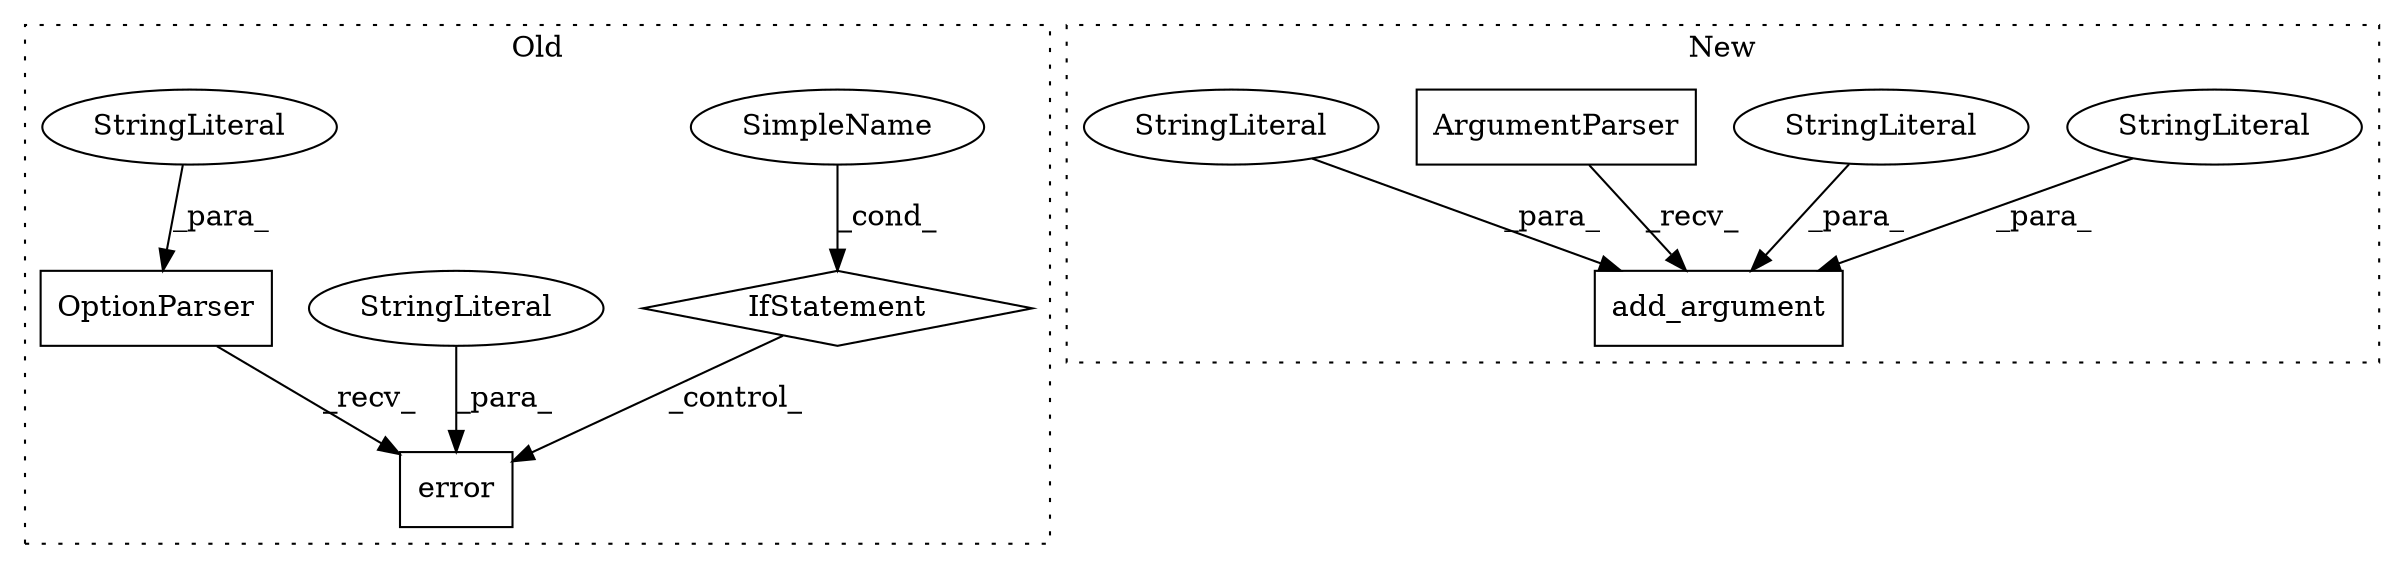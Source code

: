 digraph G {
subgraph cluster0 {
1 [label="error" a="32" s="2169,2240" l="6,1" shape="box"];
3 [label="IfStatement" a="25" s="2141,2150" l="4,2" shape="diamond"];
4 [label="SimpleName" a="42" s="" l="" shape="ellipse"];
7 [label="StringLiteral" a="45" s="2175" l="65" shape="ellipse"];
9 [label="OptionParser" a="32" s="1598,1671" l="13,1" shape="box"];
10 [label="StringLiteral" a="45" s="1611" l="60" shape="ellipse"];
label = "Old";
style="dotted";
}
subgraph cluster1 {
2 [label="add_argument" a="32" s="1810,1915" l="13,1" shape="box"];
5 [label="StringLiteral" a="45" s="1835" l="12" shape="ellipse"];
6 [label="StringLiteral" a="45" s="1823" l="11" shape="ellipse"];
8 [label="ArgumentParser" a="32" s="1528" l="16" shape="box"];
11 [label="StringLiteral" a="45" s="1848" l="3" shape="ellipse"];
label = "New";
style="dotted";
}
3 -> 1 [label="_control_"];
4 -> 3 [label="_cond_"];
5 -> 2 [label="_para_"];
6 -> 2 [label="_para_"];
7 -> 1 [label="_para_"];
8 -> 2 [label="_recv_"];
9 -> 1 [label="_recv_"];
10 -> 9 [label="_para_"];
11 -> 2 [label="_para_"];
}